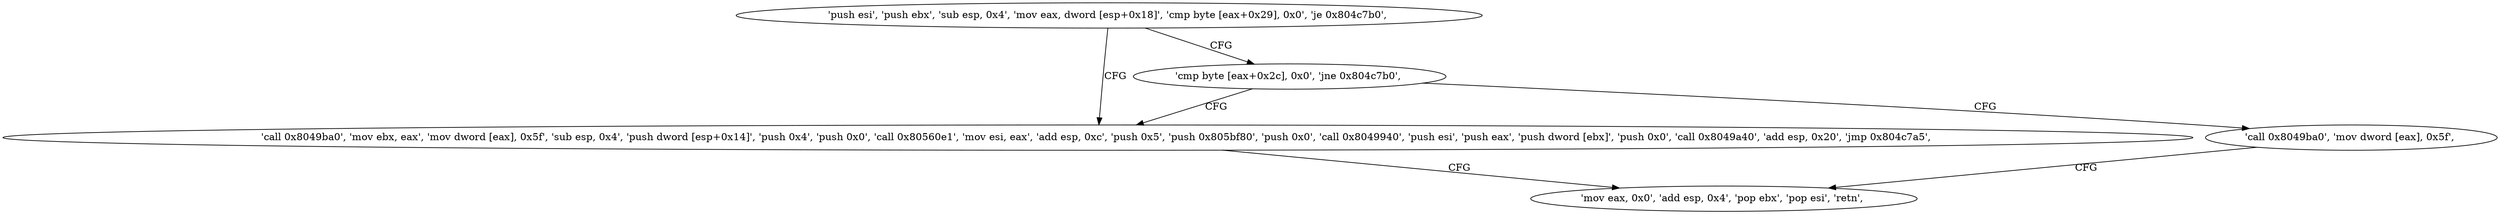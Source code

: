 digraph "func" {
"134530949" [label = "'push esi', 'push ebx', 'sub esp, 0x4', 'mov eax, dword [esp+0x18]', 'cmp byte [eax+0x29], 0x0', 'je 0x804c7b0', " ]
"134530992" [label = "'call 0x8049ba0', 'mov ebx, eax', 'mov dword [eax], 0x5f', 'sub esp, 0x4', 'push dword [esp+0x14]', 'push 0x4', 'push 0x0', 'call 0x80560e1', 'mov esi, eax', 'add esp, 0xc', 'push 0x5', 'push 0x805bf80', 'push 0x0', 'call 0x8049940', 'push esi', 'push eax', 'push dword [ebx]', 'push 0x0', 'call 0x8049a40', 'add esp, 0x20', 'jmp 0x804c7a5', " ]
"134530964" [label = "'cmp byte [eax+0x2c], 0x0', 'jne 0x804c7b0', " ]
"134530981" [label = "'mov eax, 0x0', 'add esp, 0x4', 'pop ebx', 'pop esi', 'retn', " ]
"134530970" [label = "'call 0x8049ba0', 'mov dword [eax], 0x5f', " ]
"134530949" -> "134530992" [ label = "CFG" ]
"134530949" -> "134530964" [ label = "CFG" ]
"134530992" -> "134530981" [ label = "CFG" ]
"134530964" -> "134530992" [ label = "CFG" ]
"134530964" -> "134530970" [ label = "CFG" ]
"134530970" -> "134530981" [ label = "CFG" ]
}

